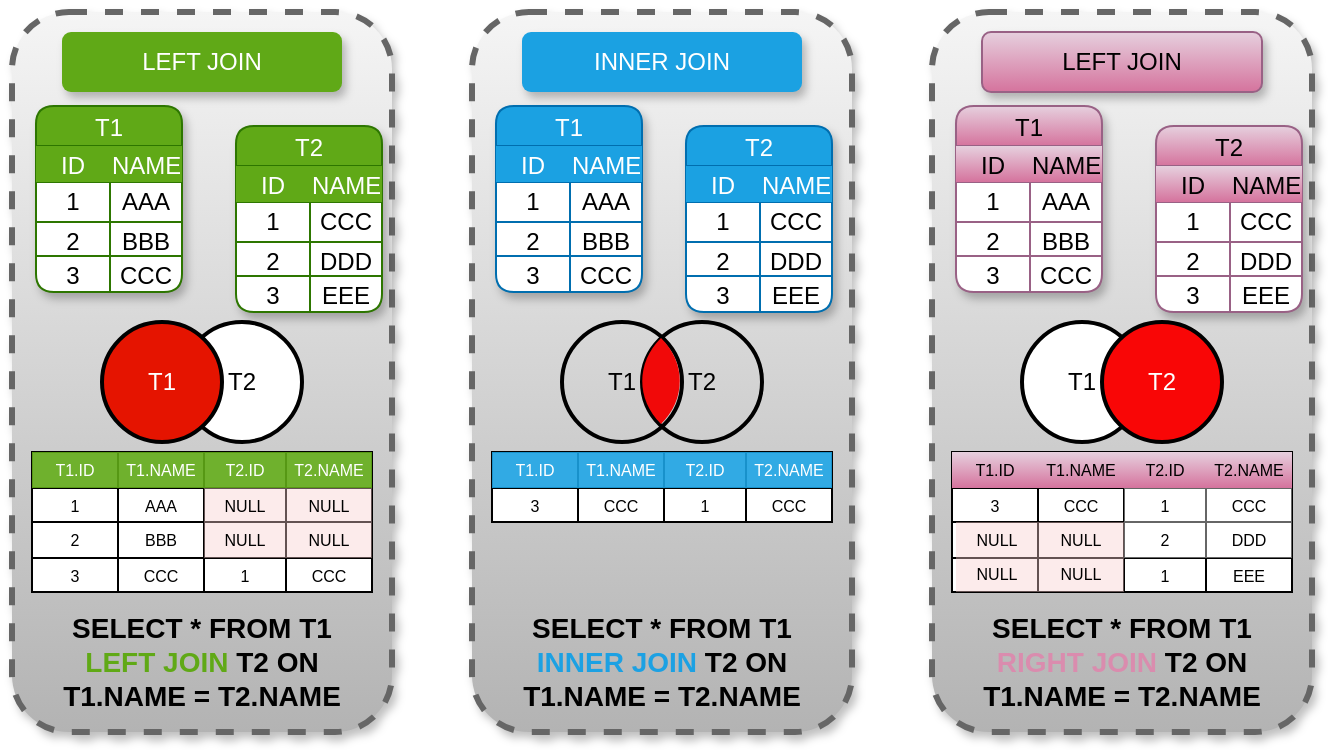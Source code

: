 <mxfile version="24.7.5">
  <diagram name="第 1 页" id="0qhv20AU-kL5IY-Zw_lG">
    <mxGraphModel dx="1706" dy="742" grid="1" gridSize="10" guides="1" tooltips="1" connect="1" arrows="1" fold="1" page="0" pageScale="1" pageWidth="827" pageHeight="1169" background="none" math="0" shadow="0">
      <root>
        <mxCell id="0" />
        <mxCell id="1" parent="0" />
        <mxCell id="pq6sdErlrVlQonRcKSFY-198" value="" style="rounded=1;whiteSpace=wrap;html=1;glass=0;shadow=1;fillColor=#f5f5f5;strokeColor=#666666;gradientColor=#b3b3b3;strokeWidth=3;dashed=1;" vertex="1" parent="1">
          <mxGeometry x="160" y="50" width="190" height="360" as="geometry" />
        </mxCell>
        <mxCell id="pq6sdErlrVlQonRcKSFY-199" value="INNER JOIN" style="rounded=1;whiteSpace=wrap;html=1;fillColor=#1ba1e2;strokeColor=none;fontColor=#ffffff;glass=0;shadow=1;" vertex="1" parent="1">
          <mxGeometry x="185" y="60" width="140" height="30" as="geometry" />
        </mxCell>
        <mxCell id="pq6sdErlrVlQonRcKSFY-200" value="T1" style="shape=table;startSize=20;container=1;collapsible=0;childLayout=tableLayout;fillColor=#1ba1e2;fontColor=#ffffff;strokeColor=#006EAF;swimlaneFillColor=default;shadow=1;rounded=1;" vertex="1" parent="1">
          <mxGeometry x="172" y="97" width="73" height="93" as="geometry" />
        </mxCell>
        <mxCell id="pq6sdErlrVlQonRcKSFY-201" value="" style="shape=tableRow;horizontal=0;startSize=0;swimlaneHead=0;swimlaneBody=0;strokeColor=inherit;top=0;left=0;bottom=0;right=0;collapsible=0;dropTarget=0;fillColor=none;points=[[0,0.5],[1,0.5]];portConstraint=eastwest;" vertex="1" parent="pq6sdErlrVlQonRcKSFY-200">
          <mxGeometry y="20" width="73" height="18" as="geometry" />
        </mxCell>
        <mxCell id="pq6sdErlrVlQonRcKSFY-202" value="ID" style="shape=partialRectangle;html=1;whiteSpace=wrap;connectable=0;strokeColor=#006EAF;overflow=hidden;fillColor=#1ba1e2;top=0;left=0;bottom=0;right=0;pointerEvents=1;fontColor=#ffffff;" vertex="1" parent="pq6sdErlrVlQonRcKSFY-201">
          <mxGeometry width="37" height="18" as="geometry">
            <mxRectangle width="37" height="18" as="alternateBounds" />
          </mxGeometry>
        </mxCell>
        <mxCell id="pq6sdErlrVlQonRcKSFY-203" value="NAME" style="shape=partialRectangle;html=1;whiteSpace=wrap;connectable=0;strokeColor=#006EAF;overflow=hidden;fillColor=#1ba1e2;top=0;left=0;bottom=0;right=0;pointerEvents=1;fontColor=#ffffff;" vertex="1" parent="pq6sdErlrVlQonRcKSFY-201">
          <mxGeometry x="37" width="36" height="18" as="geometry">
            <mxRectangle width="36" height="18" as="alternateBounds" />
          </mxGeometry>
        </mxCell>
        <mxCell id="pq6sdErlrVlQonRcKSFY-204" value="" style="shape=tableRow;horizontal=0;startSize=0;swimlaneHead=0;swimlaneBody=0;strokeColor=inherit;top=0;left=0;bottom=0;right=0;collapsible=0;dropTarget=0;fillColor=none;points=[[0,0.5],[1,0.5]];portConstraint=eastwest;" vertex="1" parent="pq6sdErlrVlQonRcKSFY-200">
          <mxGeometry y="38" width="73" height="20" as="geometry" />
        </mxCell>
        <mxCell id="pq6sdErlrVlQonRcKSFY-205" value="1" style="shape=partialRectangle;html=1;whiteSpace=wrap;connectable=0;strokeColor=inherit;overflow=hidden;fillColor=none;top=0;left=0;bottom=0;right=0;pointerEvents=1;" vertex="1" parent="pq6sdErlrVlQonRcKSFY-204">
          <mxGeometry width="37" height="20" as="geometry">
            <mxRectangle width="37" height="20" as="alternateBounds" />
          </mxGeometry>
        </mxCell>
        <mxCell id="pq6sdErlrVlQonRcKSFY-206" value="AAA" style="shape=partialRectangle;html=1;whiteSpace=wrap;connectable=0;strokeColor=inherit;overflow=hidden;fillColor=none;top=0;left=0;bottom=0;right=0;pointerEvents=1;" vertex="1" parent="pq6sdErlrVlQonRcKSFY-204">
          <mxGeometry x="37" width="36" height="20" as="geometry">
            <mxRectangle width="36" height="20" as="alternateBounds" />
          </mxGeometry>
        </mxCell>
        <mxCell id="pq6sdErlrVlQonRcKSFY-207" value="" style="shape=tableRow;horizontal=0;startSize=0;swimlaneHead=0;swimlaneBody=0;strokeColor=inherit;top=0;left=0;bottom=0;right=0;collapsible=0;dropTarget=0;fillColor=none;points=[[0,0.5],[1,0.5]];portConstraint=eastwest;" vertex="1" parent="pq6sdErlrVlQonRcKSFY-200">
          <mxGeometry y="58" width="73" height="17" as="geometry" />
        </mxCell>
        <mxCell id="pq6sdErlrVlQonRcKSFY-208" value="2" style="shape=partialRectangle;html=1;whiteSpace=wrap;connectable=0;strokeColor=inherit;overflow=hidden;fillColor=none;top=0;left=0;bottom=0;right=0;pointerEvents=1;" vertex="1" parent="pq6sdErlrVlQonRcKSFY-207">
          <mxGeometry width="37" height="17" as="geometry">
            <mxRectangle width="37" height="17" as="alternateBounds" />
          </mxGeometry>
        </mxCell>
        <mxCell id="pq6sdErlrVlQonRcKSFY-209" value="BBB" style="shape=partialRectangle;html=1;whiteSpace=wrap;connectable=0;strokeColor=inherit;overflow=hidden;fillColor=none;top=0;left=0;bottom=0;right=0;pointerEvents=1;" vertex="1" parent="pq6sdErlrVlQonRcKSFY-207">
          <mxGeometry x="37" width="36" height="17" as="geometry">
            <mxRectangle width="36" height="17" as="alternateBounds" />
          </mxGeometry>
        </mxCell>
        <mxCell id="pq6sdErlrVlQonRcKSFY-210" value="" style="shape=tableRow;horizontal=0;startSize=0;swimlaneHead=0;swimlaneBody=0;strokeColor=inherit;top=0;left=0;bottom=0;right=0;collapsible=0;dropTarget=0;fillColor=none;points=[[0,0.5],[1,0.5]];portConstraint=eastwest;" vertex="1" parent="pq6sdErlrVlQonRcKSFY-200">
          <mxGeometry y="75" width="73" height="18" as="geometry" />
        </mxCell>
        <mxCell id="pq6sdErlrVlQonRcKSFY-211" value="3" style="shape=partialRectangle;html=1;whiteSpace=wrap;connectable=0;strokeColor=inherit;overflow=hidden;fillColor=none;top=0;left=0;bottom=0;right=0;pointerEvents=1;" vertex="1" parent="pq6sdErlrVlQonRcKSFY-210">
          <mxGeometry width="37" height="18" as="geometry">
            <mxRectangle width="37" height="18" as="alternateBounds" />
          </mxGeometry>
        </mxCell>
        <mxCell id="pq6sdErlrVlQonRcKSFY-212" value="CCC" style="shape=partialRectangle;html=1;whiteSpace=wrap;connectable=0;strokeColor=inherit;overflow=hidden;fillColor=none;top=0;left=0;bottom=0;right=0;pointerEvents=1;" vertex="1" parent="pq6sdErlrVlQonRcKSFY-210">
          <mxGeometry x="37" width="36" height="18" as="geometry">
            <mxRectangle width="36" height="18" as="alternateBounds" />
          </mxGeometry>
        </mxCell>
        <mxCell id="pq6sdErlrVlQonRcKSFY-213" value="T2" style="shape=table;startSize=20;container=1;collapsible=0;childLayout=tableLayout;fillColor=#1ba1e2;fontColor=#ffffff;strokeColor=#006EAF;swimlaneFillColor=default;shadow=1;rounded=1;" vertex="1" parent="1">
          <mxGeometry x="267" y="107" width="73" height="93" as="geometry" />
        </mxCell>
        <mxCell id="pq6sdErlrVlQonRcKSFY-214" value="" style="shape=tableRow;horizontal=0;startSize=0;swimlaneHead=0;swimlaneBody=0;strokeColor=inherit;top=0;left=0;bottom=0;right=0;collapsible=0;dropTarget=0;fillColor=none;points=[[0,0.5],[1,0.5]];portConstraint=eastwest;" vertex="1" parent="pq6sdErlrVlQonRcKSFY-213">
          <mxGeometry y="20" width="73" height="18" as="geometry" />
        </mxCell>
        <mxCell id="pq6sdErlrVlQonRcKSFY-215" value="ID" style="shape=partialRectangle;html=1;whiteSpace=wrap;connectable=0;strokeColor=#006EAF;overflow=hidden;fillColor=#1ba1e2;top=0;left=0;bottom=0;right=0;pointerEvents=1;fontColor=#ffffff;" vertex="1" parent="pq6sdErlrVlQonRcKSFY-214">
          <mxGeometry width="37" height="18" as="geometry">
            <mxRectangle width="37" height="18" as="alternateBounds" />
          </mxGeometry>
        </mxCell>
        <mxCell id="pq6sdErlrVlQonRcKSFY-216" value="NAME" style="shape=partialRectangle;html=1;whiteSpace=wrap;connectable=0;strokeColor=#006EAF;overflow=hidden;fillColor=#1ba1e2;top=0;left=0;bottom=0;right=0;pointerEvents=1;fontColor=#ffffff;" vertex="1" parent="pq6sdErlrVlQonRcKSFY-214">
          <mxGeometry x="37" width="36" height="18" as="geometry">
            <mxRectangle width="36" height="18" as="alternateBounds" />
          </mxGeometry>
        </mxCell>
        <mxCell id="pq6sdErlrVlQonRcKSFY-217" value="" style="shape=tableRow;horizontal=0;startSize=0;swimlaneHead=0;swimlaneBody=0;strokeColor=inherit;top=0;left=0;bottom=0;right=0;collapsible=0;dropTarget=0;fillColor=none;points=[[0,0.5],[1,0.5]];portConstraint=eastwest;" vertex="1" parent="pq6sdErlrVlQonRcKSFY-213">
          <mxGeometry y="38" width="73" height="20" as="geometry" />
        </mxCell>
        <mxCell id="pq6sdErlrVlQonRcKSFY-218" value="1" style="shape=partialRectangle;html=1;whiteSpace=wrap;connectable=0;strokeColor=inherit;overflow=hidden;fillColor=none;top=0;left=0;bottom=0;right=0;pointerEvents=1;" vertex="1" parent="pq6sdErlrVlQonRcKSFY-217">
          <mxGeometry width="37" height="20" as="geometry">
            <mxRectangle width="37" height="20" as="alternateBounds" />
          </mxGeometry>
        </mxCell>
        <mxCell id="pq6sdErlrVlQonRcKSFY-219" value="CCC" style="shape=partialRectangle;html=1;whiteSpace=wrap;connectable=0;strokeColor=inherit;overflow=hidden;fillColor=none;top=0;left=0;bottom=0;right=0;pointerEvents=1;" vertex="1" parent="pq6sdErlrVlQonRcKSFY-217">
          <mxGeometry x="37" width="36" height="20" as="geometry">
            <mxRectangle width="36" height="20" as="alternateBounds" />
          </mxGeometry>
        </mxCell>
        <mxCell id="pq6sdErlrVlQonRcKSFY-220" value="" style="shape=tableRow;horizontal=0;startSize=0;swimlaneHead=0;swimlaneBody=0;strokeColor=inherit;top=0;left=0;bottom=0;right=0;collapsible=0;dropTarget=0;fillColor=none;points=[[0,0.5],[1,0.5]];portConstraint=eastwest;" vertex="1" parent="pq6sdErlrVlQonRcKSFY-213">
          <mxGeometry y="58" width="73" height="17" as="geometry" />
        </mxCell>
        <mxCell id="pq6sdErlrVlQonRcKSFY-221" value="2" style="shape=partialRectangle;html=1;whiteSpace=wrap;connectable=0;strokeColor=inherit;overflow=hidden;fillColor=none;top=0;left=0;bottom=0;right=0;pointerEvents=1;" vertex="1" parent="pq6sdErlrVlQonRcKSFY-220">
          <mxGeometry width="37" height="17" as="geometry">
            <mxRectangle width="37" height="17" as="alternateBounds" />
          </mxGeometry>
        </mxCell>
        <mxCell id="pq6sdErlrVlQonRcKSFY-222" value="DDD" style="shape=partialRectangle;html=1;whiteSpace=wrap;connectable=0;strokeColor=inherit;overflow=hidden;fillColor=none;top=0;left=0;bottom=0;right=0;pointerEvents=1;" vertex="1" parent="pq6sdErlrVlQonRcKSFY-220">
          <mxGeometry x="37" width="36" height="17" as="geometry">
            <mxRectangle width="36" height="17" as="alternateBounds" />
          </mxGeometry>
        </mxCell>
        <mxCell id="pq6sdErlrVlQonRcKSFY-223" value="" style="shape=tableRow;horizontal=0;startSize=0;swimlaneHead=0;swimlaneBody=0;strokeColor=inherit;top=0;left=0;bottom=0;right=0;collapsible=0;dropTarget=0;fillColor=none;points=[[0,0.5],[1,0.5]];portConstraint=eastwest;" vertex="1" parent="pq6sdErlrVlQonRcKSFY-213">
          <mxGeometry y="75" width="73" height="18" as="geometry" />
        </mxCell>
        <mxCell id="pq6sdErlrVlQonRcKSFY-224" value="3" style="shape=partialRectangle;html=1;whiteSpace=wrap;connectable=0;strokeColor=inherit;overflow=hidden;fillColor=none;top=0;left=0;bottom=0;right=0;pointerEvents=1;" vertex="1" parent="pq6sdErlrVlQonRcKSFY-223">
          <mxGeometry width="37" height="18" as="geometry">
            <mxRectangle width="37" height="18" as="alternateBounds" />
          </mxGeometry>
        </mxCell>
        <mxCell id="pq6sdErlrVlQonRcKSFY-225" value="EEE" style="shape=partialRectangle;html=1;whiteSpace=wrap;connectable=0;strokeColor=inherit;overflow=hidden;fillColor=none;top=0;left=0;bottom=0;right=0;pointerEvents=1;" vertex="1" parent="pq6sdErlrVlQonRcKSFY-223">
          <mxGeometry x="37" width="36" height="18" as="geometry">
            <mxRectangle width="36" height="18" as="alternateBounds" />
          </mxGeometry>
        </mxCell>
        <mxCell id="pq6sdErlrVlQonRcKSFY-227" value="T1" style="ellipse;whiteSpace=wrap;html=1;aspect=fixed;strokeWidth=2;fillColor=none;strokeColor=default;" vertex="1" parent="1">
          <mxGeometry x="205" y="205" width="60" height="60" as="geometry" />
        </mxCell>
        <mxCell id="pq6sdErlrVlQonRcKSFY-226" value="T2" style="ellipse;whiteSpace=wrap;html=1;aspect=fixed;strokeWidth=2;fillColor=none;" vertex="1" parent="1">
          <mxGeometry x="245" y="205" width="60" height="60" as="geometry" />
        </mxCell>
        <mxCell id="pq6sdErlrVlQonRcKSFY-228" value="" style="shape=table;startSize=0;container=1;collapsible=0;childLayout=tableLayout;fontSize=9;" vertex="1" parent="1">
          <mxGeometry x="170" y="270" width="170" height="35" as="geometry" />
        </mxCell>
        <mxCell id="pq6sdErlrVlQonRcKSFY-229" value="" style="shape=tableRow;horizontal=0;startSize=0;swimlaneHead=0;swimlaneBody=0;strokeColor=inherit;top=0;left=0;bottom=0;right=0;collapsible=0;dropTarget=0;fillColor=none;points=[[0,0.5],[1,0.5]];portConstraint=eastwest;fontSize=8;" vertex="1" parent="pq6sdErlrVlQonRcKSFY-228">
          <mxGeometry width="170" height="18" as="geometry" />
        </mxCell>
        <mxCell id="pq6sdErlrVlQonRcKSFY-230" value="T1.ID" style="shape=partialRectangle;html=1;whiteSpace=wrap;connectable=0;strokeColor=#006EAF;overflow=hidden;fillColor=#1ba1e2;top=0;left=0;bottom=0;right=0;pointerEvents=1;fontSize=8;fontColor=#ffffff;opacity=90;" vertex="1" parent="pq6sdErlrVlQonRcKSFY-229">
          <mxGeometry width="43" height="18" as="geometry">
            <mxRectangle width="43" height="18" as="alternateBounds" />
          </mxGeometry>
        </mxCell>
        <mxCell id="pq6sdErlrVlQonRcKSFY-231" value="T1.NAME" style="shape=partialRectangle;html=1;whiteSpace=wrap;connectable=0;strokeColor=#006EAF;overflow=hidden;fillColor=#1ba1e2;top=0;left=0;bottom=0;right=0;pointerEvents=1;fontSize=8;fontColor=#ffffff;opacity=90;" vertex="1" parent="pq6sdErlrVlQonRcKSFY-229">
          <mxGeometry x="43" width="43" height="18" as="geometry">
            <mxRectangle width="43" height="18" as="alternateBounds" />
          </mxGeometry>
        </mxCell>
        <mxCell id="pq6sdErlrVlQonRcKSFY-232" value="T2.ID" style="shape=partialRectangle;html=1;whiteSpace=wrap;connectable=0;strokeColor=#006EAF;overflow=hidden;fillColor=#1ba1e2;top=0;left=0;bottom=0;right=0;pointerEvents=1;fontSize=8;fontColor=#ffffff;opacity=90;" vertex="1" parent="pq6sdErlrVlQonRcKSFY-229">
          <mxGeometry x="86" width="41" height="18" as="geometry">
            <mxRectangle width="41" height="18" as="alternateBounds" />
          </mxGeometry>
        </mxCell>
        <mxCell id="pq6sdErlrVlQonRcKSFY-233" value="T2.NAME" style="shape=partialRectangle;html=1;whiteSpace=wrap;connectable=0;strokeColor=#006EAF;overflow=hidden;fillColor=#1ba1e2;top=0;left=0;bottom=0;right=0;pointerEvents=1;fontSize=8;fontColor=#ffffff;opacity=90;" vertex="1" parent="pq6sdErlrVlQonRcKSFY-229">
          <mxGeometry x="127" width="43" height="18" as="geometry">
            <mxRectangle width="43" height="18" as="alternateBounds" />
          </mxGeometry>
        </mxCell>
        <mxCell id="pq6sdErlrVlQonRcKSFY-244" value="" style="shape=tableRow;horizontal=0;startSize=0;swimlaneHead=0;swimlaneBody=0;strokeColor=inherit;top=0;left=0;bottom=0;right=0;collapsible=0;dropTarget=0;fillColor=none;points=[[0,0.5],[1,0.5]];portConstraint=eastwest;fontSize=8;" vertex="1" parent="pq6sdErlrVlQonRcKSFY-228">
          <mxGeometry y="18" width="170" height="17" as="geometry" />
        </mxCell>
        <mxCell id="pq6sdErlrVlQonRcKSFY-245" value="3" style="shape=partialRectangle;html=1;whiteSpace=wrap;connectable=0;strokeColor=inherit;overflow=hidden;fillColor=none;top=0;left=0;bottom=0;right=0;pointerEvents=1;fontSize=8;" vertex="1" parent="pq6sdErlrVlQonRcKSFY-244">
          <mxGeometry width="43" height="17" as="geometry">
            <mxRectangle width="43" height="17" as="alternateBounds" />
          </mxGeometry>
        </mxCell>
        <mxCell id="pq6sdErlrVlQonRcKSFY-246" value="CCC" style="shape=partialRectangle;html=1;whiteSpace=wrap;connectable=0;strokeColor=inherit;overflow=hidden;fillColor=none;top=0;left=0;bottom=0;right=0;pointerEvents=1;fontSize=8;" vertex="1" parent="pq6sdErlrVlQonRcKSFY-244">
          <mxGeometry x="43" width="43" height="17" as="geometry">
            <mxRectangle width="43" height="17" as="alternateBounds" />
          </mxGeometry>
        </mxCell>
        <mxCell id="pq6sdErlrVlQonRcKSFY-247" value="1" style="shape=partialRectangle;html=1;whiteSpace=wrap;connectable=0;strokeColor=inherit;overflow=hidden;fillColor=none;top=0;left=0;bottom=0;right=0;pointerEvents=1;fontSize=8;" vertex="1" parent="pq6sdErlrVlQonRcKSFY-244">
          <mxGeometry x="86" width="41" height="17" as="geometry">
            <mxRectangle width="41" height="17" as="alternateBounds" />
          </mxGeometry>
        </mxCell>
        <mxCell id="pq6sdErlrVlQonRcKSFY-248" value="CCC" style="shape=partialRectangle;html=1;whiteSpace=wrap;connectable=0;strokeColor=inherit;overflow=hidden;fillColor=none;top=0;left=0;bottom=0;right=0;pointerEvents=1;fontSize=8;" vertex="1" parent="pq6sdErlrVlQonRcKSFY-244">
          <mxGeometry x="127" width="43" height="17" as="geometry">
            <mxRectangle width="43" height="17" as="alternateBounds" />
          </mxGeometry>
        </mxCell>
        <mxCell id="pq6sdErlrVlQonRcKSFY-249" value="SELECT * FROM T1&lt;div style=&quot;font-size: 14px;&quot;&gt;&lt;font color=&quot;#1ca1e3&quot;&gt;INNER JOIN&lt;/font&gt; T2 ON T1.NAME = T2.NAME&lt;/div&gt;" style="text;html=1;align=center;verticalAlign=middle;whiteSpace=wrap;rounded=0;fontFamily=Helvetica;fontSize=14;fontColor=default;fontStyle=1" vertex="1" parent="1">
          <mxGeometry x="165" y="360" width="180" height="30" as="geometry" />
        </mxCell>
        <mxCell id="pq6sdErlrVlQonRcKSFY-1" value="" style="rounded=1;whiteSpace=wrap;html=1;glass=0;shadow=1;fillColor=#f5f5f5;strokeColor=#666666;dashed=1;strokeWidth=3;perimeterSpacing=0;gradientColor=#b3b3b3;" vertex="1" parent="1">
          <mxGeometry x="-70" y="50" width="190" height="360" as="geometry" />
        </mxCell>
        <mxCell id="pq6sdErlrVlQonRcKSFY-19" value="LEFT JOIN" style="rounded=1;whiteSpace=wrap;html=1;fillColor=#60a917;strokeColor=none;fontColor=#ffffff;glass=0;shadow=1;" vertex="1" parent="1">
          <mxGeometry x="-45" y="60" width="140" height="30" as="geometry" />
        </mxCell>
        <mxCell id="pq6sdErlrVlQonRcKSFY-141" value="T1" style="shape=table;startSize=20;container=1;collapsible=0;childLayout=tableLayout;fillColor=#60a917;fontColor=#ffffff;strokeColor=#2D7600;gradientColor=none;swimlaneFillColor=default;shadow=1;rounded=1;" vertex="1" parent="1">
          <mxGeometry x="-58" y="97" width="73" height="93" as="geometry" />
        </mxCell>
        <mxCell id="pq6sdErlrVlQonRcKSFY-142" value="" style="shape=tableRow;horizontal=0;startSize=0;swimlaneHead=0;swimlaneBody=0;strokeColor=inherit;top=0;left=0;bottom=0;right=0;collapsible=0;dropTarget=0;fillColor=none;points=[[0,0.5],[1,0.5]];portConstraint=eastwest;" vertex="1" parent="pq6sdErlrVlQonRcKSFY-141">
          <mxGeometry y="20" width="73" height="18" as="geometry" />
        </mxCell>
        <mxCell id="pq6sdErlrVlQonRcKSFY-143" value="ID" style="shape=partialRectangle;html=1;whiteSpace=wrap;connectable=0;strokeColor=#2D7600;overflow=hidden;fillColor=#60a917;top=0;left=0;bottom=0;right=0;pointerEvents=1;fontColor=#ffffff;" vertex="1" parent="pq6sdErlrVlQonRcKSFY-142">
          <mxGeometry width="37" height="18" as="geometry">
            <mxRectangle width="37" height="18" as="alternateBounds" />
          </mxGeometry>
        </mxCell>
        <mxCell id="pq6sdErlrVlQonRcKSFY-144" value="NAME" style="shape=partialRectangle;html=1;whiteSpace=wrap;connectable=0;strokeColor=#2D7600;overflow=hidden;fillColor=#60a917;top=0;left=0;bottom=0;right=0;pointerEvents=1;fontColor=#ffffff;" vertex="1" parent="pq6sdErlrVlQonRcKSFY-142">
          <mxGeometry x="37" width="36" height="18" as="geometry">
            <mxRectangle width="36" height="18" as="alternateBounds" />
          </mxGeometry>
        </mxCell>
        <mxCell id="pq6sdErlrVlQonRcKSFY-145" value="" style="shape=tableRow;horizontal=0;startSize=0;swimlaneHead=0;swimlaneBody=0;strokeColor=inherit;top=0;left=0;bottom=0;right=0;collapsible=0;dropTarget=0;fillColor=none;points=[[0,0.5],[1,0.5]];portConstraint=eastwest;" vertex="1" parent="pq6sdErlrVlQonRcKSFY-141">
          <mxGeometry y="38" width="73" height="20" as="geometry" />
        </mxCell>
        <mxCell id="pq6sdErlrVlQonRcKSFY-146" value="1" style="shape=partialRectangle;html=1;whiteSpace=wrap;connectable=0;strokeColor=inherit;overflow=hidden;fillColor=none;top=0;left=0;bottom=0;right=0;pointerEvents=1;" vertex="1" parent="pq6sdErlrVlQonRcKSFY-145">
          <mxGeometry width="37" height="20" as="geometry">
            <mxRectangle width="37" height="20" as="alternateBounds" />
          </mxGeometry>
        </mxCell>
        <mxCell id="pq6sdErlrVlQonRcKSFY-147" value="AAA" style="shape=partialRectangle;html=1;whiteSpace=wrap;connectable=0;strokeColor=inherit;overflow=hidden;fillColor=none;top=0;left=0;bottom=0;right=0;pointerEvents=1;" vertex="1" parent="pq6sdErlrVlQonRcKSFY-145">
          <mxGeometry x="37" width="36" height="20" as="geometry">
            <mxRectangle width="36" height="20" as="alternateBounds" />
          </mxGeometry>
        </mxCell>
        <mxCell id="pq6sdErlrVlQonRcKSFY-148" value="" style="shape=tableRow;horizontal=0;startSize=0;swimlaneHead=0;swimlaneBody=0;strokeColor=inherit;top=0;left=0;bottom=0;right=0;collapsible=0;dropTarget=0;fillColor=none;points=[[0,0.5],[1,0.5]];portConstraint=eastwest;" vertex="1" parent="pq6sdErlrVlQonRcKSFY-141">
          <mxGeometry y="58" width="73" height="17" as="geometry" />
        </mxCell>
        <mxCell id="pq6sdErlrVlQonRcKSFY-149" value="2" style="shape=partialRectangle;html=1;whiteSpace=wrap;connectable=0;strokeColor=inherit;overflow=hidden;fillColor=none;top=0;left=0;bottom=0;right=0;pointerEvents=1;" vertex="1" parent="pq6sdErlrVlQonRcKSFY-148">
          <mxGeometry width="37" height="17" as="geometry">
            <mxRectangle width="37" height="17" as="alternateBounds" />
          </mxGeometry>
        </mxCell>
        <mxCell id="pq6sdErlrVlQonRcKSFY-150" value="BBB" style="shape=partialRectangle;html=1;whiteSpace=wrap;connectable=0;strokeColor=inherit;overflow=hidden;fillColor=none;top=0;left=0;bottom=0;right=0;pointerEvents=1;" vertex="1" parent="pq6sdErlrVlQonRcKSFY-148">
          <mxGeometry x="37" width="36" height="17" as="geometry">
            <mxRectangle width="36" height="17" as="alternateBounds" />
          </mxGeometry>
        </mxCell>
        <mxCell id="pq6sdErlrVlQonRcKSFY-151" value="" style="shape=tableRow;horizontal=0;startSize=0;swimlaneHead=0;swimlaneBody=0;strokeColor=inherit;top=0;left=0;bottom=0;right=0;collapsible=0;dropTarget=0;fillColor=none;points=[[0,0.5],[1,0.5]];portConstraint=eastwest;" vertex="1" parent="pq6sdErlrVlQonRcKSFY-141">
          <mxGeometry y="75" width="73" height="18" as="geometry" />
        </mxCell>
        <mxCell id="pq6sdErlrVlQonRcKSFY-152" value="3" style="shape=partialRectangle;html=1;whiteSpace=wrap;connectable=0;strokeColor=inherit;overflow=hidden;fillColor=none;top=0;left=0;bottom=0;right=0;pointerEvents=1;" vertex="1" parent="pq6sdErlrVlQonRcKSFY-151">
          <mxGeometry width="37" height="18" as="geometry">
            <mxRectangle width="37" height="18" as="alternateBounds" />
          </mxGeometry>
        </mxCell>
        <mxCell id="pq6sdErlrVlQonRcKSFY-153" value="CCC" style="shape=partialRectangle;html=1;whiteSpace=wrap;connectable=0;strokeColor=inherit;overflow=hidden;fillColor=none;top=0;left=0;bottom=0;right=0;pointerEvents=1;" vertex="1" parent="pq6sdErlrVlQonRcKSFY-151">
          <mxGeometry x="37" width="36" height="18" as="geometry">
            <mxRectangle width="36" height="18" as="alternateBounds" />
          </mxGeometry>
        </mxCell>
        <mxCell id="pq6sdErlrVlQonRcKSFY-157" value="T2" style="shape=table;startSize=20;container=1;collapsible=0;childLayout=tableLayout;fillColor=#60a917;fontColor=#ffffff;strokeColor=#2D7600;gradientColor=none;swimlaneFillColor=default;shadow=1;rounded=1;" vertex="1" parent="1">
          <mxGeometry x="42" y="107" width="73" height="93" as="geometry" />
        </mxCell>
        <mxCell id="pq6sdErlrVlQonRcKSFY-158" value="" style="shape=tableRow;horizontal=0;startSize=0;swimlaneHead=0;swimlaneBody=0;strokeColor=inherit;top=0;left=0;bottom=0;right=0;collapsible=0;dropTarget=0;fillColor=none;points=[[0,0.5],[1,0.5]];portConstraint=eastwest;" vertex="1" parent="pq6sdErlrVlQonRcKSFY-157">
          <mxGeometry y="20" width="73" height="18" as="geometry" />
        </mxCell>
        <mxCell id="pq6sdErlrVlQonRcKSFY-159" value="ID" style="shape=partialRectangle;html=1;whiteSpace=wrap;connectable=0;strokeColor=#2D7600;overflow=hidden;fillColor=#60a917;top=0;left=0;bottom=0;right=0;pointerEvents=1;fontColor=#ffffff;" vertex="1" parent="pq6sdErlrVlQonRcKSFY-158">
          <mxGeometry width="37" height="18" as="geometry">
            <mxRectangle width="37" height="18" as="alternateBounds" />
          </mxGeometry>
        </mxCell>
        <mxCell id="pq6sdErlrVlQonRcKSFY-160" value="NAME" style="shape=partialRectangle;html=1;whiteSpace=wrap;connectable=0;strokeColor=#2D7600;overflow=hidden;fillColor=#60a917;top=0;left=0;bottom=0;right=0;pointerEvents=1;fontColor=#ffffff;" vertex="1" parent="pq6sdErlrVlQonRcKSFY-158">
          <mxGeometry x="37" width="36" height="18" as="geometry">
            <mxRectangle width="36" height="18" as="alternateBounds" />
          </mxGeometry>
        </mxCell>
        <mxCell id="pq6sdErlrVlQonRcKSFY-161" value="" style="shape=tableRow;horizontal=0;startSize=0;swimlaneHead=0;swimlaneBody=0;strokeColor=inherit;top=0;left=0;bottom=0;right=0;collapsible=0;dropTarget=0;fillColor=none;points=[[0,0.5],[1,0.5]];portConstraint=eastwest;" vertex="1" parent="pq6sdErlrVlQonRcKSFY-157">
          <mxGeometry y="38" width="73" height="20" as="geometry" />
        </mxCell>
        <mxCell id="pq6sdErlrVlQonRcKSFY-162" value="1" style="shape=partialRectangle;html=1;whiteSpace=wrap;connectable=0;strokeColor=inherit;overflow=hidden;fillColor=none;top=0;left=0;bottom=0;right=0;pointerEvents=1;" vertex="1" parent="pq6sdErlrVlQonRcKSFY-161">
          <mxGeometry width="37" height="20" as="geometry">
            <mxRectangle width="37" height="20" as="alternateBounds" />
          </mxGeometry>
        </mxCell>
        <mxCell id="pq6sdErlrVlQonRcKSFY-163" value="CCC" style="shape=partialRectangle;html=1;whiteSpace=wrap;connectable=0;strokeColor=inherit;overflow=hidden;fillColor=none;top=0;left=0;bottom=0;right=0;pointerEvents=1;" vertex="1" parent="pq6sdErlrVlQonRcKSFY-161">
          <mxGeometry x="37" width="36" height="20" as="geometry">
            <mxRectangle width="36" height="20" as="alternateBounds" />
          </mxGeometry>
        </mxCell>
        <mxCell id="pq6sdErlrVlQonRcKSFY-164" value="" style="shape=tableRow;horizontal=0;startSize=0;swimlaneHead=0;swimlaneBody=0;strokeColor=inherit;top=0;left=0;bottom=0;right=0;collapsible=0;dropTarget=0;fillColor=none;points=[[0,0.5],[1,0.5]];portConstraint=eastwest;" vertex="1" parent="pq6sdErlrVlQonRcKSFY-157">
          <mxGeometry y="58" width="73" height="17" as="geometry" />
        </mxCell>
        <mxCell id="pq6sdErlrVlQonRcKSFY-165" value="2" style="shape=partialRectangle;html=1;whiteSpace=wrap;connectable=0;strokeColor=inherit;overflow=hidden;fillColor=none;top=0;left=0;bottom=0;right=0;pointerEvents=1;" vertex="1" parent="pq6sdErlrVlQonRcKSFY-164">
          <mxGeometry width="37" height="17" as="geometry">
            <mxRectangle width="37" height="17" as="alternateBounds" />
          </mxGeometry>
        </mxCell>
        <mxCell id="pq6sdErlrVlQonRcKSFY-166" value="DDD" style="shape=partialRectangle;html=1;whiteSpace=wrap;connectable=0;strokeColor=inherit;overflow=hidden;fillColor=none;top=0;left=0;bottom=0;right=0;pointerEvents=1;" vertex="1" parent="pq6sdErlrVlQonRcKSFY-164">
          <mxGeometry x="37" width="36" height="17" as="geometry">
            <mxRectangle width="36" height="17" as="alternateBounds" />
          </mxGeometry>
        </mxCell>
        <mxCell id="pq6sdErlrVlQonRcKSFY-167" value="" style="shape=tableRow;horizontal=0;startSize=0;swimlaneHead=0;swimlaneBody=0;strokeColor=inherit;top=0;left=0;bottom=0;right=0;collapsible=0;dropTarget=0;fillColor=none;points=[[0,0.5],[1,0.5]];portConstraint=eastwest;" vertex="1" parent="pq6sdErlrVlQonRcKSFY-157">
          <mxGeometry y="75" width="73" height="18" as="geometry" />
        </mxCell>
        <mxCell id="pq6sdErlrVlQonRcKSFY-168" value="3" style="shape=partialRectangle;html=1;whiteSpace=wrap;connectable=0;strokeColor=inherit;overflow=hidden;fillColor=none;top=0;left=0;bottom=0;right=0;pointerEvents=1;" vertex="1" parent="pq6sdErlrVlQonRcKSFY-167">
          <mxGeometry width="37" height="18" as="geometry">
            <mxRectangle width="37" height="18" as="alternateBounds" />
          </mxGeometry>
        </mxCell>
        <mxCell id="pq6sdErlrVlQonRcKSFY-169" value="EEE" style="shape=partialRectangle;html=1;whiteSpace=wrap;connectable=0;strokeColor=inherit;overflow=hidden;fillColor=none;top=0;left=0;bottom=0;right=0;pointerEvents=1;" vertex="1" parent="pq6sdErlrVlQonRcKSFY-167">
          <mxGeometry x="37" width="36" height="18" as="geometry">
            <mxRectangle width="36" height="18" as="alternateBounds" />
          </mxGeometry>
        </mxCell>
        <mxCell id="pq6sdErlrVlQonRcKSFY-171" value="T2" style="ellipse;whiteSpace=wrap;html=1;aspect=fixed;strokeWidth=2;" vertex="1" parent="1">
          <mxGeometry x="15" y="205" width="60" height="60" as="geometry" />
        </mxCell>
        <mxCell id="pq6sdErlrVlQonRcKSFY-170" value="T1" style="ellipse;whiteSpace=wrap;html=1;aspect=fixed;fillColor=#e51400;fontColor=#ffffff;strokeColor=#000000;strokeWidth=2;" vertex="1" parent="1">
          <mxGeometry x="-25" y="205" width="60" height="60" as="geometry" />
        </mxCell>
        <mxCell id="pq6sdErlrVlQonRcKSFY-172" value="" style="shape=table;startSize=0;container=1;collapsible=0;childLayout=tableLayout;fontSize=9;" vertex="1" parent="1">
          <mxGeometry x="-60" y="270" width="170" height="70" as="geometry" />
        </mxCell>
        <mxCell id="pq6sdErlrVlQonRcKSFY-173" value="" style="shape=tableRow;horizontal=0;startSize=0;swimlaneHead=0;swimlaneBody=0;strokeColor=inherit;top=0;left=0;bottom=0;right=0;collapsible=0;dropTarget=0;fillColor=none;points=[[0,0.5],[1,0.5]];portConstraint=eastwest;fontSize=8;" vertex="1" parent="pq6sdErlrVlQonRcKSFY-172">
          <mxGeometry width="170" height="18" as="geometry" />
        </mxCell>
        <mxCell id="pq6sdErlrVlQonRcKSFY-174" value="T1.ID" style="shape=partialRectangle;html=1;whiteSpace=wrap;connectable=0;strokeColor=#000000;overflow=hidden;fillColor=#60a917;top=0;left=0;bottom=0;right=0;pointerEvents=1;fontSize=8;fontColor=#ffffff;opacity=90;" vertex="1" parent="pq6sdErlrVlQonRcKSFY-173">
          <mxGeometry width="43" height="18" as="geometry">
            <mxRectangle width="43" height="18" as="alternateBounds" />
          </mxGeometry>
        </mxCell>
        <mxCell id="pq6sdErlrVlQonRcKSFY-175" value="T1.NAME" style="shape=partialRectangle;html=1;whiteSpace=wrap;connectable=0;strokeColor=#000000;overflow=hidden;fillColor=#60a917;top=0;left=0;bottom=0;right=0;pointerEvents=1;fontSize=8;fontColor=#ffffff;opacity=90;" vertex="1" parent="pq6sdErlrVlQonRcKSFY-173">
          <mxGeometry x="43" width="43" height="18" as="geometry">
            <mxRectangle width="43" height="18" as="alternateBounds" />
          </mxGeometry>
        </mxCell>
        <mxCell id="pq6sdErlrVlQonRcKSFY-176" value="T2.ID" style="shape=partialRectangle;html=1;whiteSpace=wrap;connectable=0;strokeColor=#000000;overflow=hidden;fillColor=#60a917;top=0;left=0;bottom=0;right=0;pointerEvents=1;fontSize=8;fontColor=#ffffff;opacity=90;" vertex="1" parent="pq6sdErlrVlQonRcKSFY-173">
          <mxGeometry x="86" width="41" height="18" as="geometry">
            <mxRectangle width="41" height="18" as="alternateBounds" />
          </mxGeometry>
        </mxCell>
        <mxCell id="pq6sdErlrVlQonRcKSFY-177" value="T2.NAME" style="shape=partialRectangle;html=1;whiteSpace=wrap;connectable=0;strokeColor=#000000;overflow=hidden;fillColor=#60a917;top=0;left=0;bottom=0;right=0;pointerEvents=1;fontSize=8;fontColor=#ffffff;opacity=90;" vertex="1" parent="pq6sdErlrVlQonRcKSFY-173">
          <mxGeometry x="127" width="43" height="18" as="geometry">
            <mxRectangle width="43" height="18" as="alternateBounds" />
          </mxGeometry>
        </mxCell>
        <mxCell id="pq6sdErlrVlQonRcKSFY-178" value="" style="shape=tableRow;horizontal=0;startSize=0;swimlaneHead=0;swimlaneBody=0;strokeColor=inherit;top=0;left=0;bottom=0;right=0;collapsible=0;dropTarget=0;fillColor=none;points=[[0,0.5],[1,0.5]];portConstraint=eastwest;fontSize=8;" vertex="1" parent="pq6sdErlrVlQonRcKSFY-172">
          <mxGeometry y="18" width="170" height="17" as="geometry" />
        </mxCell>
        <mxCell id="pq6sdErlrVlQonRcKSFY-179" value="1" style="shape=partialRectangle;html=1;whiteSpace=wrap;connectable=0;strokeColor=inherit;overflow=hidden;fillColor=none;top=0;left=0;bottom=0;right=0;pointerEvents=1;fontSize=8;" vertex="1" parent="pq6sdErlrVlQonRcKSFY-178">
          <mxGeometry width="43" height="17" as="geometry">
            <mxRectangle width="43" height="17" as="alternateBounds" />
          </mxGeometry>
        </mxCell>
        <mxCell id="pq6sdErlrVlQonRcKSFY-180" value="AAA" style="shape=partialRectangle;html=1;whiteSpace=wrap;connectable=0;strokeColor=inherit;overflow=hidden;fillColor=none;top=0;left=0;bottom=0;right=0;pointerEvents=1;fontSize=8;" vertex="1" parent="pq6sdErlrVlQonRcKSFY-178">
          <mxGeometry x="43" width="43" height="17" as="geometry">
            <mxRectangle width="43" height="17" as="alternateBounds" />
          </mxGeometry>
        </mxCell>
        <mxCell id="pq6sdErlrVlQonRcKSFY-181" value="NULL" style="shape=partialRectangle;html=1;whiteSpace=wrap;connectable=0;strokeColor=default;overflow=hidden;fillColor=#f8cecc;top=0;left=0;bottom=0;right=0;pointerEvents=1;fontSize=8;labelBackgroundColor=none;fillStyle=auto;strokeWidth=6;perimeterSpacing=8;opacity=40;" vertex="1" parent="pq6sdErlrVlQonRcKSFY-178">
          <mxGeometry x="86" width="41" height="17" as="geometry">
            <mxRectangle width="41" height="17" as="alternateBounds" />
          </mxGeometry>
        </mxCell>
        <mxCell id="pq6sdErlrVlQonRcKSFY-182" value="NULL" style="shape=partialRectangle;html=1;whiteSpace=wrap;connectable=0;strokeColor=#000000;overflow=hidden;fillColor=#f8cecc;top=0;left=0;bottom=0;right=0;pointerEvents=1;fontSize=8;opacity=40;" vertex="1" parent="pq6sdErlrVlQonRcKSFY-178">
          <mxGeometry x="127" width="43" height="17" as="geometry">
            <mxRectangle width="43" height="17" as="alternateBounds" />
          </mxGeometry>
        </mxCell>
        <mxCell id="pq6sdErlrVlQonRcKSFY-183" value="" style="shape=tableRow;horizontal=0;startSize=0;swimlaneHead=0;swimlaneBody=0;strokeColor=inherit;top=0;left=0;bottom=0;right=0;collapsible=0;dropTarget=0;fillColor=none;points=[[0,0.5],[1,0.5]];portConstraint=eastwest;fontSize=8;" vertex="1" parent="pq6sdErlrVlQonRcKSFY-172">
          <mxGeometry y="35" width="170" height="18" as="geometry" />
        </mxCell>
        <mxCell id="pq6sdErlrVlQonRcKSFY-184" value="2" style="shape=partialRectangle;html=1;whiteSpace=wrap;connectable=0;strokeColor=inherit;overflow=hidden;fillColor=none;top=0;left=0;bottom=0;right=0;pointerEvents=1;fontSize=8;" vertex="1" parent="pq6sdErlrVlQonRcKSFY-183">
          <mxGeometry width="43" height="18" as="geometry">
            <mxRectangle width="43" height="18" as="alternateBounds" />
          </mxGeometry>
        </mxCell>
        <mxCell id="pq6sdErlrVlQonRcKSFY-185" value="BBB" style="shape=partialRectangle;html=1;whiteSpace=wrap;connectable=0;strokeColor=inherit;overflow=hidden;fillColor=none;top=0;left=0;bottom=0;right=0;pointerEvents=1;fontSize=8;" vertex="1" parent="pq6sdErlrVlQonRcKSFY-183">
          <mxGeometry x="43" width="43" height="18" as="geometry">
            <mxRectangle width="43" height="18" as="alternateBounds" />
          </mxGeometry>
        </mxCell>
        <mxCell id="pq6sdErlrVlQonRcKSFY-186" value="NULL" style="shape=partialRectangle;html=1;whiteSpace=wrap;connectable=0;strokeColor=#000000;overflow=hidden;fillColor=#f8cecc;top=0;left=0;bottom=0;right=0;pointerEvents=1;fontSize=8;opacity=40;" vertex="1" parent="pq6sdErlrVlQonRcKSFY-183">
          <mxGeometry x="86" width="41" height="18" as="geometry">
            <mxRectangle width="41" height="18" as="alternateBounds" />
          </mxGeometry>
        </mxCell>
        <mxCell id="pq6sdErlrVlQonRcKSFY-187" value="NULL" style="shape=partialRectangle;html=1;whiteSpace=wrap;connectable=0;strokeColor=#000000;overflow=hidden;fillColor=#f8cecc;top=0;left=0;bottom=0;right=0;pointerEvents=1;fontSize=8;opacity=40;" vertex="1" parent="pq6sdErlrVlQonRcKSFY-183">
          <mxGeometry x="127" width="43" height="18" as="geometry">
            <mxRectangle width="43" height="18" as="alternateBounds" />
          </mxGeometry>
        </mxCell>
        <mxCell id="pq6sdErlrVlQonRcKSFY-188" value="" style="shape=tableRow;horizontal=0;startSize=0;swimlaneHead=0;swimlaneBody=0;strokeColor=inherit;top=0;left=0;bottom=0;right=0;collapsible=0;dropTarget=0;fillColor=none;points=[[0,0.5],[1,0.5]];portConstraint=eastwest;fontSize=8;" vertex="1" parent="pq6sdErlrVlQonRcKSFY-172">
          <mxGeometry y="53" width="170" height="17" as="geometry" />
        </mxCell>
        <mxCell id="pq6sdErlrVlQonRcKSFY-189" value="3" style="shape=partialRectangle;html=1;whiteSpace=wrap;connectable=0;strokeColor=inherit;overflow=hidden;fillColor=none;top=0;left=0;bottom=0;right=0;pointerEvents=1;fontSize=8;" vertex="1" parent="pq6sdErlrVlQonRcKSFY-188">
          <mxGeometry width="43" height="17" as="geometry">
            <mxRectangle width="43" height="17" as="alternateBounds" />
          </mxGeometry>
        </mxCell>
        <mxCell id="pq6sdErlrVlQonRcKSFY-190" value="CCC" style="shape=partialRectangle;html=1;whiteSpace=wrap;connectable=0;strokeColor=inherit;overflow=hidden;fillColor=none;top=0;left=0;bottom=0;right=0;pointerEvents=1;fontSize=8;" vertex="1" parent="pq6sdErlrVlQonRcKSFY-188">
          <mxGeometry x="43" width="43" height="17" as="geometry">
            <mxRectangle width="43" height="17" as="alternateBounds" />
          </mxGeometry>
        </mxCell>
        <mxCell id="pq6sdErlrVlQonRcKSFY-191" value="1" style="shape=partialRectangle;html=1;whiteSpace=wrap;connectable=0;strokeColor=inherit;overflow=hidden;fillColor=none;top=0;left=0;bottom=0;right=0;pointerEvents=1;fontSize=8;" vertex="1" parent="pq6sdErlrVlQonRcKSFY-188">
          <mxGeometry x="86" width="41" height="17" as="geometry">
            <mxRectangle width="41" height="17" as="alternateBounds" />
          </mxGeometry>
        </mxCell>
        <mxCell id="pq6sdErlrVlQonRcKSFY-192" value="CCC" style="shape=partialRectangle;html=1;whiteSpace=wrap;connectable=0;strokeColor=inherit;overflow=hidden;fillColor=none;top=0;left=0;bottom=0;right=0;pointerEvents=1;fontSize=8;" vertex="1" parent="pq6sdErlrVlQonRcKSFY-188">
          <mxGeometry x="127" width="43" height="17" as="geometry">
            <mxRectangle width="43" height="17" as="alternateBounds" />
          </mxGeometry>
        </mxCell>
        <mxCell id="pq6sdErlrVlQonRcKSFY-195" value="SELECT * FROM T1&lt;div style=&quot;font-size: 14px;&quot;&gt;&lt;font color=&quot;#60a916&quot;&gt;LEFT JOIN&lt;/font&gt; T2 ON T1.NAME = T2.NAME&lt;/div&gt;" style="text;html=1;align=center;verticalAlign=middle;whiteSpace=wrap;rounded=0;fontFamily=Helvetica;fontSize=14;fontColor=default;fontStyle=1" vertex="1" parent="1">
          <mxGeometry x="-65" y="360" width="180" height="30" as="geometry" />
        </mxCell>
        <mxCell id="pq6sdErlrVlQonRcKSFY-258" value="" style="whiteSpace=wrap;html=1;shape=mxgraph.basic.pointed_oval;pointerEvents=1;strokeColor=none;align=center;verticalAlign=middle;fontFamily=Helvetica;fontSize=9;fontColor=default;fillColor=#f10909;" vertex="1" parent="1">
          <mxGeometry x="242" y="213" width="25" height="43" as="geometry" />
        </mxCell>
        <mxCell id="pq6sdErlrVlQonRcKSFY-259" value="" style="rounded=1;whiteSpace=wrap;html=1;glass=0;shadow=1;fillColor=#f5f5f5;strokeColor=#666666;dashed=1;strokeWidth=3;perimeterSpacing=0;gradientColor=#b3b3b3;" vertex="1" parent="1">
          <mxGeometry x="390" y="50" width="190" height="360" as="geometry" />
        </mxCell>
        <mxCell id="pq6sdErlrVlQonRcKSFY-260" value="LEFT JOIN" style="rounded=1;whiteSpace=wrap;html=1;fillColor=#e6d0de;strokeColor=#996185;glass=0;shadow=1;gradientColor=#d5739d;" vertex="1" parent="1">
          <mxGeometry x="415" y="60" width="140" height="30" as="geometry" />
        </mxCell>
        <mxCell id="pq6sdErlrVlQonRcKSFY-261" value="T1" style="shape=table;startSize=20;container=1;collapsible=0;childLayout=tableLayout;fillColor=#e6d0de;strokeColor=#996185;gradientColor=#d5739d;swimlaneFillColor=default;shadow=1;rounded=1;" vertex="1" parent="1">
          <mxGeometry x="402" y="97" width="73" height="93" as="geometry" />
        </mxCell>
        <mxCell id="pq6sdErlrVlQonRcKSFY-262" value="" style="shape=tableRow;horizontal=0;startSize=0;swimlaneHead=0;swimlaneBody=0;strokeColor=inherit;top=0;left=0;bottom=0;right=0;collapsible=0;dropTarget=0;fillColor=none;points=[[0,0.5],[1,0.5]];portConstraint=eastwest;" vertex="1" parent="pq6sdErlrVlQonRcKSFY-261">
          <mxGeometry y="20" width="73" height="18" as="geometry" />
        </mxCell>
        <mxCell id="pq6sdErlrVlQonRcKSFY-263" value="ID" style="shape=partialRectangle;html=1;whiteSpace=wrap;connectable=0;strokeColor=#996185;overflow=hidden;fillColor=#e6d0de;top=0;left=0;bottom=0;right=0;pointerEvents=1;gradientColor=#d5739d;" vertex="1" parent="pq6sdErlrVlQonRcKSFY-262">
          <mxGeometry width="37" height="18" as="geometry">
            <mxRectangle width="37" height="18" as="alternateBounds" />
          </mxGeometry>
        </mxCell>
        <mxCell id="pq6sdErlrVlQonRcKSFY-264" value="NAME" style="shape=partialRectangle;html=1;whiteSpace=wrap;connectable=0;strokeColor=#996185;overflow=hidden;fillColor=#e6d0de;top=0;left=0;bottom=0;right=0;pointerEvents=1;gradientColor=#d5739d;" vertex="1" parent="pq6sdErlrVlQonRcKSFY-262">
          <mxGeometry x="37" width="36" height="18" as="geometry">
            <mxRectangle width="36" height="18" as="alternateBounds" />
          </mxGeometry>
        </mxCell>
        <mxCell id="pq6sdErlrVlQonRcKSFY-265" value="" style="shape=tableRow;horizontal=0;startSize=0;swimlaneHead=0;swimlaneBody=0;strokeColor=inherit;top=0;left=0;bottom=0;right=0;collapsible=0;dropTarget=0;fillColor=none;points=[[0,0.5],[1,0.5]];portConstraint=eastwest;" vertex="1" parent="pq6sdErlrVlQonRcKSFY-261">
          <mxGeometry y="38" width="73" height="20" as="geometry" />
        </mxCell>
        <mxCell id="pq6sdErlrVlQonRcKSFY-266" value="1" style="shape=partialRectangle;html=1;whiteSpace=wrap;connectable=0;strokeColor=inherit;overflow=hidden;fillColor=none;top=0;left=0;bottom=0;right=0;pointerEvents=1;" vertex="1" parent="pq6sdErlrVlQonRcKSFY-265">
          <mxGeometry width="37" height="20" as="geometry">
            <mxRectangle width="37" height="20" as="alternateBounds" />
          </mxGeometry>
        </mxCell>
        <mxCell id="pq6sdErlrVlQonRcKSFY-267" value="AAA" style="shape=partialRectangle;html=1;whiteSpace=wrap;connectable=0;strokeColor=inherit;overflow=hidden;fillColor=none;top=0;left=0;bottom=0;right=0;pointerEvents=1;" vertex="1" parent="pq6sdErlrVlQonRcKSFY-265">
          <mxGeometry x="37" width="36" height="20" as="geometry">
            <mxRectangle width="36" height="20" as="alternateBounds" />
          </mxGeometry>
        </mxCell>
        <mxCell id="pq6sdErlrVlQonRcKSFY-268" value="" style="shape=tableRow;horizontal=0;startSize=0;swimlaneHead=0;swimlaneBody=0;strokeColor=inherit;top=0;left=0;bottom=0;right=0;collapsible=0;dropTarget=0;fillColor=none;points=[[0,0.5],[1,0.5]];portConstraint=eastwest;" vertex="1" parent="pq6sdErlrVlQonRcKSFY-261">
          <mxGeometry y="58" width="73" height="17" as="geometry" />
        </mxCell>
        <mxCell id="pq6sdErlrVlQonRcKSFY-269" value="2" style="shape=partialRectangle;html=1;whiteSpace=wrap;connectable=0;strokeColor=inherit;overflow=hidden;fillColor=none;top=0;left=0;bottom=0;right=0;pointerEvents=1;" vertex="1" parent="pq6sdErlrVlQonRcKSFY-268">
          <mxGeometry width="37" height="17" as="geometry">
            <mxRectangle width="37" height="17" as="alternateBounds" />
          </mxGeometry>
        </mxCell>
        <mxCell id="pq6sdErlrVlQonRcKSFY-270" value="BBB" style="shape=partialRectangle;html=1;whiteSpace=wrap;connectable=0;strokeColor=inherit;overflow=hidden;fillColor=none;top=0;left=0;bottom=0;right=0;pointerEvents=1;" vertex="1" parent="pq6sdErlrVlQonRcKSFY-268">
          <mxGeometry x="37" width="36" height="17" as="geometry">
            <mxRectangle width="36" height="17" as="alternateBounds" />
          </mxGeometry>
        </mxCell>
        <mxCell id="pq6sdErlrVlQonRcKSFY-271" value="" style="shape=tableRow;horizontal=0;startSize=0;swimlaneHead=0;swimlaneBody=0;strokeColor=inherit;top=0;left=0;bottom=0;right=0;collapsible=0;dropTarget=0;fillColor=none;points=[[0,0.5],[1,0.5]];portConstraint=eastwest;" vertex="1" parent="pq6sdErlrVlQonRcKSFY-261">
          <mxGeometry y="75" width="73" height="18" as="geometry" />
        </mxCell>
        <mxCell id="pq6sdErlrVlQonRcKSFY-272" value="3" style="shape=partialRectangle;html=1;whiteSpace=wrap;connectable=0;strokeColor=inherit;overflow=hidden;fillColor=none;top=0;left=0;bottom=0;right=0;pointerEvents=1;" vertex="1" parent="pq6sdErlrVlQonRcKSFY-271">
          <mxGeometry width="37" height="18" as="geometry">
            <mxRectangle width="37" height="18" as="alternateBounds" />
          </mxGeometry>
        </mxCell>
        <mxCell id="pq6sdErlrVlQonRcKSFY-273" value="CCC" style="shape=partialRectangle;html=1;whiteSpace=wrap;connectable=0;strokeColor=inherit;overflow=hidden;fillColor=none;top=0;left=0;bottom=0;right=0;pointerEvents=1;" vertex="1" parent="pq6sdErlrVlQonRcKSFY-271">
          <mxGeometry x="37" width="36" height="18" as="geometry">
            <mxRectangle width="36" height="18" as="alternateBounds" />
          </mxGeometry>
        </mxCell>
        <mxCell id="pq6sdErlrVlQonRcKSFY-274" value="T2" style="shape=table;startSize=20;container=1;collapsible=0;childLayout=tableLayout;fillColor=#e6d0de;strokeColor=#996185;gradientColor=#d5739d;swimlaneFillColor=default;shadow=1;rounded=1;" vertex="1" parent="1">
          <mxGeometry x="502" y="107" width="73" height="93" as="geometry" />
        </mxCell>
        <mxCell id="pq6sdErlrVlQonRcKSFY-275" value="" style="shape=tableRow;horizontal=0;startSize=0;swimlaneHead=0;swimlaneBody=0;strokeColor=inherit;top=0;left=0;bottom=0;right=0;collapsible=0;dropTarget=0;fillColor=none;points=[[0,0.5],[1,0.5]];portConstraint=eastwest;" vertex="1" parent="pq6sdErlrVlQonRcKSFY-274">
          <mxGeometry y="20" width="73" height="18" as="geometry" />
        </mxCell>
        <mxCell id="pq6sdErlrVlQonRcKSFY-276" value="ID" style="shape=partialRectangle;html=1;whiteSpace=wrap;connectable=0;strokeColor=#996185;overflow=hidden;fillColor=#e6d0de;top=0;left=0;bottom=0;right=0;pointerEvents=1;gradientColor=#d5739d;" vertex="1" parent="pq6sdErlrVlQonRcKSFY-275">
          <mxGeometry width="37" height="18" as="geometry">
            <mxRectangle width="37" height="18" as="alternateBounds" />
          </mxGeometry>
        </mxCell>
        <mxCell id="pq6sdErlrVlQonRcKSFY-277" value="NAME" style="shape=partialRectangle;html=1;whiteSpace=wrap;connectable=0;strokeColor=#996185;overflow=hidden;fillColor=#e6d0de;top=0;left=0;bottom=0;right=0;pointerEvents=1;gradientColor=#d5739d;" vertex="1" parent="pq6sdErlrVlQonRcKSFY-275">
          <mxGeometry x="37" width="36" height="18" as="geometry">
            <mxRectangle width="36" height="18" as="alternateBounds" />
          </mxGeometry>
        </mxCell>
        <mxCell id="pq6sdErlrVlQonRcKSFY-278" value="" style="shape=tableRow;horizontal=0;startSize=0;swimlaneHead=0;swimlaneBody=0;strokeColor=inherit;top=0;left=0;bottom=0;right=0;collapsible=0;dropTarget=0;fillColor=none;points=[[0,0.5],[1,0.5]];portConstraint=eastwest;" vertex="1" parent="pq6sdErlrVlQonRcKSFY-274">
          <mxGeometry y="38" width="73" height="20" as="geometry" />
        </mxCell>
        <mxCell id="pq6sdErlrVlQonRcKSFY-279" value="1" style="shape=partialRectangle;html=1;whiteSpace=wrap;connectable=0;strokeColor=inherit;overflow=hidden;fillColor=none;top=0;left=0;bottom=0;right=0;pointerEvents=1;" vertex="1" parent="pq6sdErlrVlQonRcKSFY-278">
          <mxGeometry width="37" height="20" as="geometry">
            <mxRectangle width="37" height="20" as="alternateBounds" />
          </mxGeometry>
        </mxCell>
        <mxCell id="pq6sdErlrVlQonRcKSFY-280" value="CCC" style="shape=partialRectangle;html=1;whiteSpace=wrap;connectable=0;strokeColor=inherit;overflow=hidden;fillColor=none;top=0;left=0;bottom=0;right=0;pointerEvents=1;" vertex="1" parent="pq6sdErlrVlQonRcKSFY-278">
          <mxGeometry x="37" width="36" height="20" as="geometry">
            <mxRectangle width="36" height="20" as="alternateBounds" />
          </mxGeometry>
        </mxCell>
        <mxCell id="pq6sdErlrVlQonRcKSFY-281" value="" style="shape=tableRow;horizontal=0;startSize=0;swimlaneHead=0;swimlaneBody=0;strokeColor=inherit;top=0;left=0;bottom=0;right=0;collapsible=0;dropTarget=0;fillColor=none;points=[[0,0.5],[1,0.5]];portConstraint=eastwest;" vertex="1" parent="pq6sdErlrVlQonRcKSFY-274">
          <mxGeometry y="58" width="73" height="17" as="geometry" />
        </mxCell>
        <mxCell id="pq6sdErlrVlQonRcKSFY-282" value="2" style="shape=partialRectangle;html=1;whiteSpace=wrap;connectable=0;strokeColor=inherit;overflow=hidden;fillColor=none;top=0;left=0;bottom=0;right=0;pointerEvents=1;" vertex="1" parent="pq6sdErlrVlQonRcKSFY-281">
          <mxGeometry width="37" height="17" as="geometry">
            <mxRectangle width="37" height="17" as="alternateBounds" />
          </mxGeometry>
        </mxCell>
        <mxCell id="pq6sdErlrVlQonRcKSFY-283" value="DDD" style="shape=partialRectangle;html=1;whiteSpace=wrap;connectable=0;strokeColor=inherit;overflow=hidden;fillColor=none;top=0;left=0;bottom=0;right=0;pointerEvents=1;" vertex="1" parent="pq6sdErlrVlQonRcKSFY-281">
          <mxGeometry x="37" width="36" height="17" as="geometry">
            <mxRectangle width="36" height="17" as="alternateBounds" />
          </mxGeometry>
        </mxCell>
        <mxCell id="pq6sdErlrVlQonRcKSFY-284" value="" style="shape=tableRow;horizontal=0;startSize=0;swimlaneHead=0;swimlaneBody=0;strokeColor=inherit;top=0;left=0;bottom=0;right=0;collapsible=0;dropTarget=0;fillColor=none;points=[[0,0.5],[1,0.5]];portConstraint=eastwest;" vertex="1" parent="pq6sdErlrVlQonRcKSFY-274">
          <mxGeometry y="75" width="73" height="18" as="geometry" />
        </mxCell>
        <mxCell id="pq6sdErlrVlQonRcKSFY-285" value="3" style="shape=partialRectangle;html=1;whiteSpace=wrap;connectable=0;strokeColor=inherit;overflow=hidden;fillColor=none;top=0;left=0;bottom=0;right=0;pointerEvents=1;" vertex="1" parent="pq6sdErlrVlQonRcKSFY-284">
          <mxGeometry width="37" height="18" as="geometry">
            <mxRectangle width="37" height="18" as="alternateBounds" />
          </mxGeometry>
        </mxCell>
        <mxCell id="pq6sdErlrVlQonRcKSFY-286" value="EEE" style="shape=partialRectangle;html=1;whiteSpace=wrap;connectable=0;strokeColor=inherit;overflow=hidden;fillColor=none;top=0;left=0;bottom=0;right=0;pointerEvents=1;" vertex="1" parent="pq6sdErlrVlQonRcKSFY-284">
          <mxGeometry x="37" width="36" height="18" as="geometry">
            <mxRectangle width="36" height="18" as="alternateBounds" />
          </mxGeometry>
        </mxCell>
        <mxCell id="pq6sdErlrVlQonRcKSFY-288" value="T1" style="ellipse;whiteSpace=wrap;html=1;aspect=fixed;strokeWidth=2;" vertex="1" parent="1">
          <mxGeometry x="435" y="205" width="60" height="60" as="geometry" />
        </mxCell>
        <mxCell id="pq6sdErlrVlQonRcKSFY-289" value="" style="shape=table;startSize=0;container=1;collapsible=0;childLayout=tableLayout;fontSize=9;" vertex="1" parent="1">
          <mxGeometry x="400" y="270" width="170" height="70" as="geometry" />
        </mxCell>
        <mxCell id="pq6sdErlrVlQonRcKSFY-290" value="" style="shape=tableRow;horizontal=0;startSize=0;swimlaneHead=0;swimlaneBody=0;strokeColor=#996185;top=0;left=0;bottom=0;right=0;collapsible=0;dropTarget=0;fillColor=#e6d0de;points=[[0,0.5],[1,0.5]];portConstraint=eastwest;fontSize=8;gradientColor=#d5739d;" vertex="1" parent="pq6sdErlrVlQonRcKSFY-289">
          <mxGeometry width="170" height="18" as="geometry" />
        </mxCell>
        <mxCell id="pq6sdErlrVlQonRcKSFY-291" value="T1.ID" style="shape=partialRectangle;html=1;whiteSpace=wrap;connectable=0;strokeColor=#996185;overflow=hidden;fillColor=#e6d0de;top=0;left=0;bottom=0;right=0;pointerEvents=1;fontSize=8;opacity=90;gradientColor=#d5739d;" vertex="1" parent="pq6sdErlrVlQonRcKSFY-290">
          <mxGeometry width="43" height="18" as="geometry">
            <mxRectangle width="43" height="18" as="alternateBounds" />
          </mxGeometry>
        </mxCell>
        <mxCell id="pq6sdErlrVlQonRcKSFY-292" value="T1.NAME" style="shape=partialRectangle;html=1;whiteSpace=wrap;connectable=0;strokeColor=#996185;overflow=hidden;fillColor=#e6d0de;top=0;left=0;bottom=0;right=0;pointerEvents=1;fontSize=8;opacity=90;gradientColor=#d5739d;" vertex="1" parent="pq6sdErlrVlQonRcKSFY-290">
          <mxGeometry x="43" width="43" height="18" as="geometry">
            <mxRectangle width="43" height="18" as="alternateBounds" />
          </mxGeometry>
        </mxCell>
        <mxCell id="pq6sdErlrVlQonRcKSFY-293" value="T2.ID" style="shape=partialRectangle;html=1;whiteSpace=wrap;connectable=0;strokeColor=#996185;overflow=hidden;fillColor=#e6d0de;top=0;left=0;bottom=0;right=0;pointerEvents=1;fontSize=8;opacity=90;gradientColor=#d5739d;" vertex="1" parent="pq6sdErlrVlQonRcKSFY-290">
          <mxGeometry x="86" width="41" height="18" as="geometry">
            <mxRectangle width="41" height="18" as="alternateBounds" />
          </mxGeometry>
        </mxCell>
        <mxCell id="pq6sdErlrVlQonRcKSFY-294" value="T2.NAME" style="shape=partialRectangle;html=1;whiteSpace=wrap;connectable=0;strokeColor=#996185;overflow=hidden;fillColor=#e6d0de;top=0;left=0;bottom=0;right=0;pointerEvents=1;fontSize=8;opacity=90;gradientColor=#d5739d;" vertex="1" parent="pq6sdErlrVlQonRcKSFY-290">
          <mxGeometry x="127" width="43" height="18" as="geometry">
            <mxRectangle width="43" height="18" as="alternateBounds" />
          </mxGeometry>
        </mxCell>
        <mxCell id="pq6sdErlrVlQonRcKSFY-295" value="" style="shape=tableRow;horizontal=0;startSize=0;swimlaneHead=0;swimlaneBody=0;strokeColor=inherit;top=0;left=0;bottom=0;right=0;collapsible=0;dropTarget=0;fillColor=none;points=[[0,0.5],[1,0.5]];portConstraint=eastwest;fontSize=8;" vertex="1" parent="pq6sdErlrVlQonRcKSFY-289">
          <mxGeometry y="18" width="170" height="17" as="geometry" />
        </mxCell>
        <mxCell id="pq6sdErlrVlQonRcKSFY-296" value="3" style="shape=partialRectangle;html=1;whiteSpace=wrap;connectable=0;strokeColor=inherit;overflow=hidden;fillColor=none;top=0;left=0;bottom=0;right=0;pointerEvents=1;fontSize=8;" vertex="1" parent="pq6sdErlrVlQonRcKSFY-295">
          <mxGeometry width="43" height="17" as="geometry">
            <mxRectangle width="43" height="17" as="alternateBounds" />
          </mxGeometry>
        </mxCell>
        <mxCell id="pq6sdErlrVlQonRcKSFY-297" value="CCC" style="shape=partialRectangle;html=1;whiteSpace=wrap;connectable=0;strokeColor=inherit;overflow=hidden;fillColor=none;top=0;left=0;bottom=0;right=0;pointerEvents=1;fontSize=8;" vertex="1" parent="pq6sdErlrVlQonRcKSFY-295">
          <mxGeometry x="43" width="43" height="17" as="geometry">
            <mxRectangle width="43" height="17" as="alternateBounds" />
          </mxGeometry>
        </mxCell>
        <mxCell id="pq6sdErlrVlQonRcKSFY-298" value="1" style="shape=partialRectangle;html=1;whiteSpace=wrap;connectable=0;strokeColor=default;overflow=hidden;fillColor=#ffffff;top=0;left=0;bottom=0;right=0;pointerEvents=1;fontSize=8;labelBackgroundColor=none;fillStyle=auto;strokeWidth=6;perimeterSpacing=8;opacity=40;" vertex="1" parent="pq6sdErlrVlQonRcKSFY-295">
          <mxGeometry x="86" width="41" height="17" as="geometry">
            <mxRectangle width="41" height="17" as="alternateBounds" />
          </mxGeometry>
        </mxCell>
        <mxCell id="pq6sdErlrVlQonRcKSFY-299" value="CCC" style="shape=partialRectangle;html=1;whiteSpace=wrap;connectable=0;strokeColor=#000000;overflow=hidden;fillColor=#ffffff;top=0;left=0;bottom=0;right=0;pointerEvents=1;fontSize=8;opacity=40;" vertex="1" parent="pq6sdErlrVlQonRcKSFY-295">
          <mxGeometry x="127" width="43" height="17" as="geometry">
            <mxRectangle width="43" height="17" as="alternateBounds" />
          </mxGeometry>
        </mxCell>
        <mxCell id="pq6sdErlrVlQonRcKSFY-300" value="" style="shape=tableRow;horizontal=0;startSize=0;swimlaneHead=0;swimlaneBody=0;strokeColor=inherit;top=0;left=0;bottom=0;right=0;collapsible=0;dropTarget=0;fillColor=none;points=[[0,0.5],[1,0.5]];portConstraint=eastwest;fontSize=8;" vertex="1" parent="pq6sdErlrVlQonRcKSFY-289">
          <mxGeometry y="35" width="170" height="18" as="geometry" />
        </mxCell>
        <mxCell id="pq6sdErlrVlQonRcKSFY-301" value="" style="shape=partialRectangle;html=1;whiteSpace=wrap;connectable=0;strokeColor=inherit;overflow=hidden;fillColor=none;top=0;left=0;bottom=0;right=0;pointerEvents=1;fontSize=8;" vertex="1" parent="pq6sdErlrVlQonRcKSFY-300">
          <mxGeometry width="43" height="18" as="geometry">
            <mxRectangle width="43" height="18" as="alternateBounds" />
          </mxGeometry>
        </mxCell>
        <mxCell id="pq6sdErlrVlQonRcKSFY-302" value="" style="shape=partialRectangle;html=1;whiteSpace=wrap;connectable=0;strokeColor=inherit;overflow=hidden;fillColor=none;top=0;left=0;bottom=0;right=0;pointerEvents=1;fontSize=8;" vertex="1" parent="pq6sdErlrVlQonRcKSFY-300">
          <mxGeometry x="43" width="43" height="18" as="geometry">
            <mxRectangle width="43" height="18" as="alternateBounds" />
          </mxGeometry>
        </mxCell>
        <mxCell id="pq6sdErlrVlQonRcKSFY-303" value="2" style="shape=partialRectangle;html=1;whiteSpace=wrap;connectable=0;strokeColor=#000000;overflow=hidden;fillColor=#ffffff;top=0;left=0;bottom=0;right=0;pointerEvents=1;fontSize=8;opacity=40;" vertex="1" parent="pq6sdErlrVlQonRcKSFY-300">
          <mxGeometry x="86" width="41" height="18" as="geometry">
            <mxRectangle width="41" height="18" as="alternateBounds" />
          </mxGeometry>
        </mxCell>
        <mxCell id="pq6sdErlrVlQonRcKSFY-304" value="DDD" style="shape=partialRectangle;html=1;whiteSpace=wrap;connectable=0;strokeColor=#000000;overflow=hidden;fillColor=#ffffff;top=0;left=0;bottom=0;right=0;pointerEvents=1;fontSize=8;opacity=40;" vertex="1" parent="pq6sdErlrVlQonRcKSFY-300">
          <mxGeometry x="127" width="43" height="18" as="geometry">
            <mxRectangle width="43" height="18" as="alternateBounds" />
          </mxGeometry>
        </mxCell>
        <mxCell id="pq6sdErlrVlQonRcKSFY-305" value="" style="shape=tableRow;horizontal=0;startSize=0;swimlaneHead=0;swimlaneBody=0;strokeColor=inherit;top=0;left=0;bottom=0;right=0;collapsible=0;dropTarget=0;fillColor=none;points=[[0,0.5],[1,0.5]];portConstraint=eastwest;fontSize=8;" vertex="1" parent="pq6sdErlrVlQonRcKSFY-289">
          <mxGeometry y="53" width="170" height="17" as="geometry" />
        </mxCell>
        <mxCell id="pq6sdErlrVlQonRcKSFY-306" value="" style="shape=partialRectangle;html=1;whiteSpace=wrap;connectable=0;strokeColor=inherit;overflow=hidden;fillColor=none;top=0;left=0;bottom=0;right=0;pointerEvents=1;fontSize=8;" vertex="1" parent="pq6sdErlrVlQonRcKSFY-305">
          <mxGeometry width="43" height="17" as="geometry">
            <mxRectangle width="43" height="17" as="alternateBounds" />
          </mxGeometry>
        </mxCell>
        <mxCell id="pq6sdErlrVlQonRcKSFY-307" value="" style="shape=partialRectangle;html=1;whiteSpace=wrap;connectable=0;strokeColor=inherit;overflow=hidden;fillColor=none;top=0;left=0;bottom=0;right=0;pointerEvents=1;fontSize=8;" vertex="1" parent="pq6sdErlrVlQonRcKSFY-305">
          <mxGeometry x="43" width="43" height="17" as="geometry">
            <mxRectangle width="43" height="17" as="alternateBounds" />
          </mxGeometry>
        </mxCell>
        <mxCell id="pq6sdErlrVlQonRcKSFY-308" value="1" style="shape=partialRectangle;html=1;whiteSpace=wrap;connectable=0;strokeColor=inherit;overflow=hidden;fillColor=none;top=0;left=0;bottom=0;right=0;pointerEvents=1;fontSize=8;" vertex="1" parent="pq6sdErlrVlQonRcKSFY-305">
          <mxGeometry x="86" width="41" height="17" as="geometry">
            <mxRectangle width="41" height="17" as="alternateBounds" />
          </mxGeometry>
        </mxCell>
        <mxCell id="pq6sdErlrVlQonRcKSFY-309" value="EEE" style="shape=partialRectangle;html=1;whiteSpace=wrap;connectable=0;strokeColor=inherit;overflow=hidden;fillColor=none;top=0;left=0;bottom=0;right=0;pointerEvents=1;fontSize=8;" vertex="1" parent="pq6sdErlrVlQonRcKSFY-305">
          <mxGeometry x="127" width="43" height="17" as="geometry">
            <mxRectangle width="43" height="17" as="alternateBounds" />
          </mxGeometry>
        </mxCell>
        <mxCell id="pq6sdErlrVlQonRcKSFY-310" value="SELECT * FROM T1&lt;div style=&quot;font-size: 14px;&quot;&gt;&lt;font color=&quot;#da8cae&quot;&gt;RIGHT JOIN&lt;/font&gt; T2 ON T1.NAME = T2.NAME&lt;/div&gt;" style="text;html=1;align=center;verticalAlign=middle;whiteSpace=wrap;rounded=0;fontFamily=Helvetica;fontSize=14;fontColor=default;fontStyle=1" vertex="1" parent="1">
          <mxGeometry x="395" y="360" width="180" height="30" as="geometry" />
        </mxCell>
        <mxCell id="pq6sdErlrVlQonRcKSFY-311" value="NULL" style="shape=partialRectangle;html=1;whiteSpace=wrap;connectable=0;strokeColor=default;overflow=hidden;fillColor=#f8cecc;top=0;left=0;bottom=0;right=0;pointerEvents=1;fontSize=8;labelBackgroundColor=none;fillStyle=auto;strokeWidth=6;perimeterSpacing=8;opacity=40;" vertex="1" parent="1">
          <mxGeometry x="402" y="305" width="41" height="17" as="geometry">
            <mxRectangle width="41" height="17" as="alternateBounds" />
          </mxGeometry>
        </mxCell>
        <mxCell id="pq6sdErlrVlQonRcKSFY-312" value="NULL" style="shape=partialRectangle;html=1;whiteSpace=wrap;connectable=0;strokeColor=#000000;overflow=hidden;fillColor=#f8cecc;top=0;left=0;bottom=0;right=0;pointerEvents=1;fontSize=8;opacity=40;" vertex="1" parent="1">
          <mxGeometry x="443" y="305" width="43" height="17" as="geometry">
            <mxRectangle width="43" height="17" as="alternateBounds" />
          </mxGeometry>
        </mxCell>
        <mxCell id="pq6sdErlrVlQonRcKSFY-313" value="NULL" style="shape=partialRectangle;html=1;whiteSpace=wrap;connectable=0;strokeColor=#000000;overflow=hidden;fillColor=#f8cecc;top=0;left=0;bottom=0;right=0;pointerEvents=1;fontSize=8;opacity=40;" vertex="1" parent="1">
          <mxGeometry x="402" y="322" width="41" height="18" as="geometry">
            <mxRectangle width="41" height="18" as="alternateBounds" />
          </mxGeometry>
        </mxCell>
        <mxCell id="pq6sdErlrVlQonRcKSFY-314" value="NULL" style="shape=partialRectangle;html=1;whiteSpace=wrap;connectable=0;strokeColor=#000000;overflow=hidden;fillColor=#f8cecc;top=0;left=0;bottom=0;right=0;pointerEvents=1;fontSize=8;opacity=40;" vertex="1" parent="1">
          <mxGeometry x="443" y="322" width="43" height="18" as="geometry">
            <mxRectangle width="43" height="18" as="alternateBounds" />
          </mxGeometry>
        </mxCell>
        <mxCell id="pq6sdErlrVlQonRcKSFY-287" value="T2" style="ellipse;whiteSpace=wrap;html=1;aspect=fixed;strokeWidth=2;fillColor=#f90606;fontColor=#ffffff;" vertex="1" parent="1">
          <mxGeometry x="475" y="205" width="60" height="60" as="geometry" />
        </mxCell>
      </root>
    </mxGraphModel>
  </diagram>
</mxfile>
